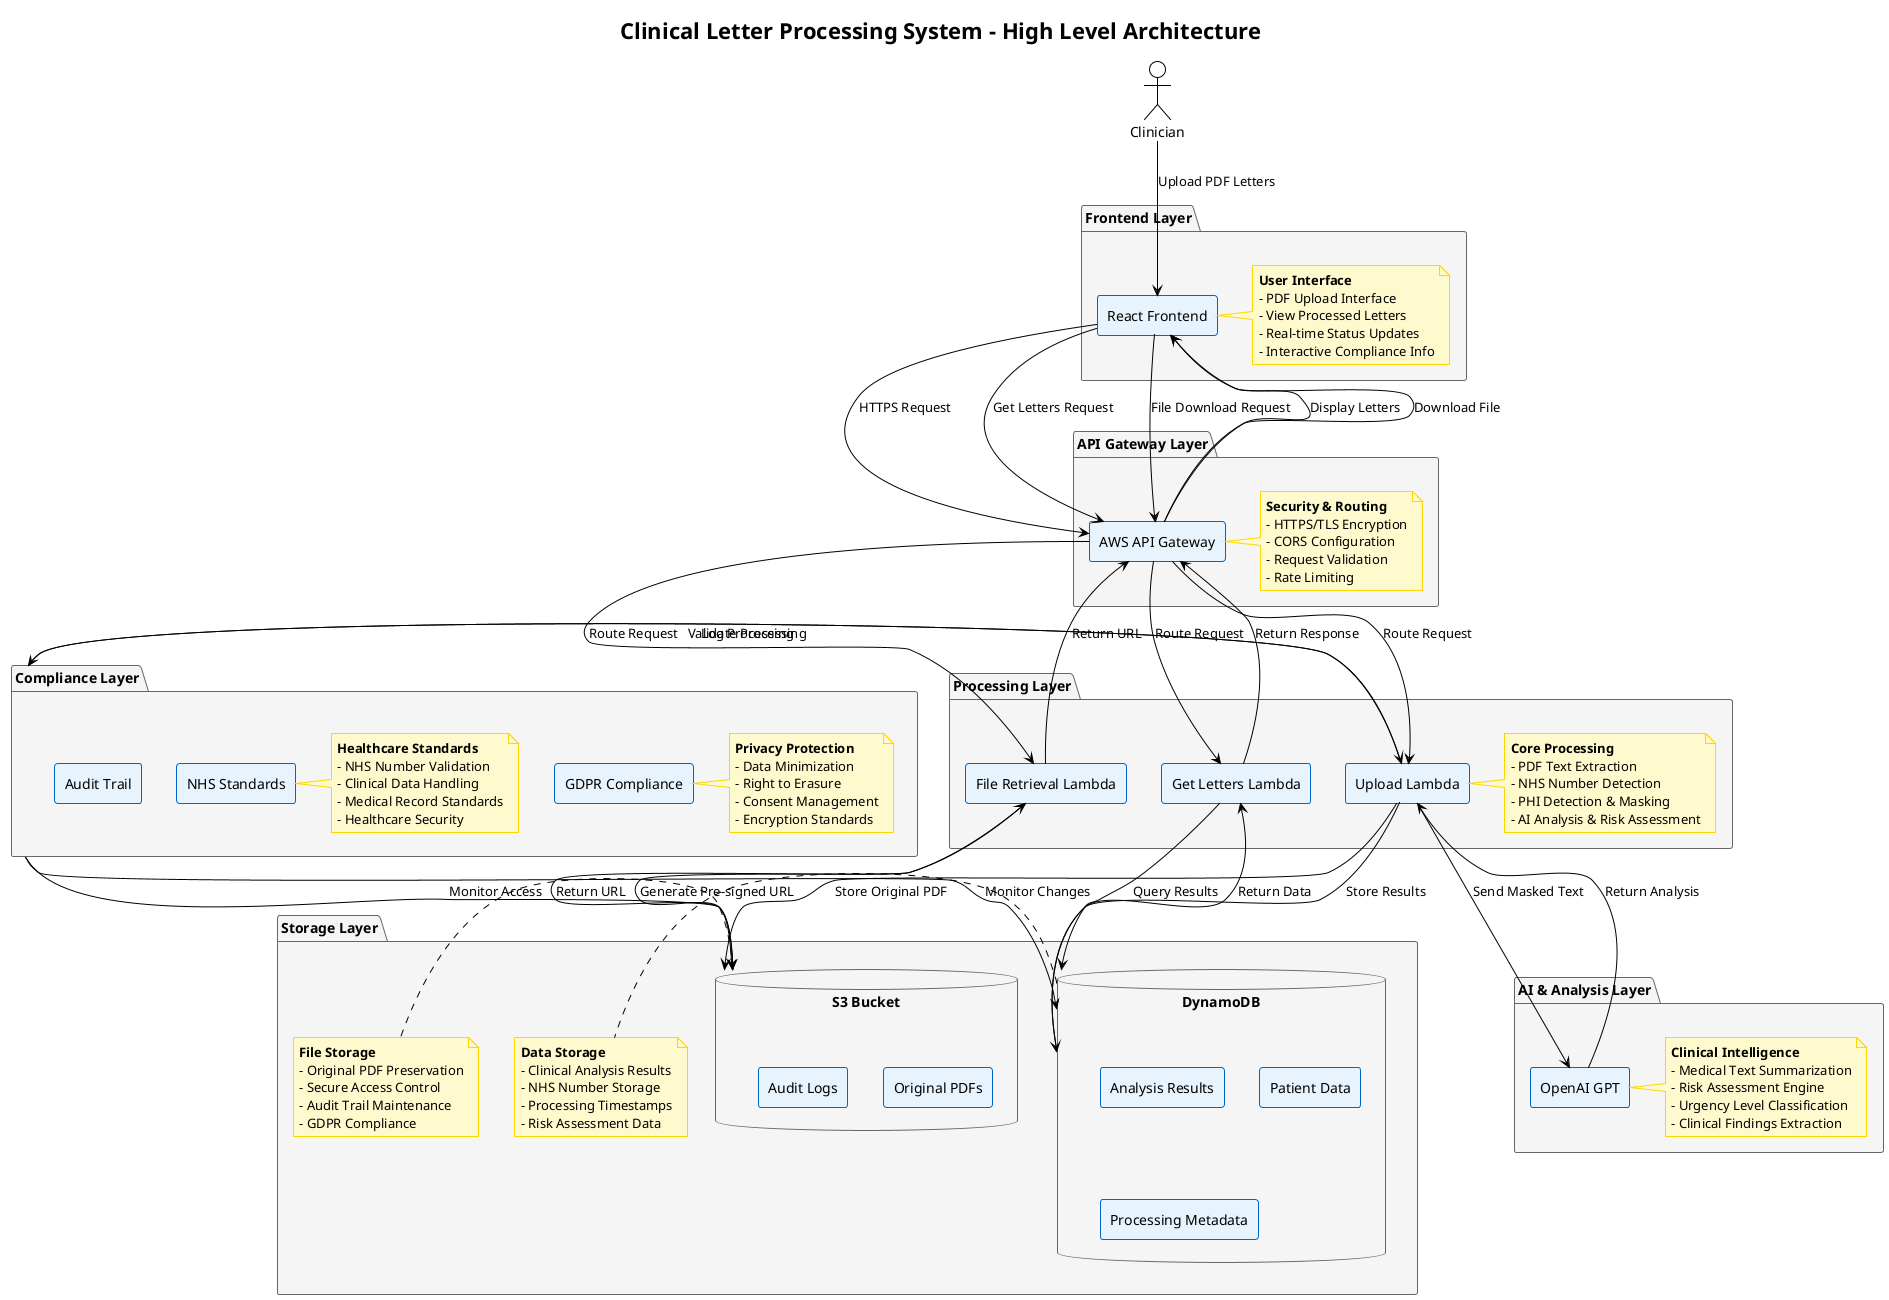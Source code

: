 @startuml Clinical Letter Processing System Architecture

!theme plain
skinparam backgroundColor #FFFFFF
skinparam componentStyle rectangle

title **Clinical Letter Processing System - High Level Architecture**

package "**Frontend Layer**" as Frontend {
    [React Frontend] as React
    note right of React
        **User Interface**
        - PDF Upload Interface
        - View Processed Letters
        - Real-time Status Updates
        - Interactive Compliance Info
    end note
}

package "**API Gateway Layer**" as Gateway {
    [AWS API Gateway] as APIGateway
    note right of APIGateway
        **Security & Routing**
        - HTTPS/TLS Encryption
        - CORS Configuration
        - Request Validation
        - Rate Limiting
    end note
}

package "**Processing Layer**" as Processing {
    [Upload Lambda] as UploadLambda
    [Get Letters Lambda] as GetLambda
    [File Retrieval Lambda] as FileLambda
    
    note right of UploadLambda
        **Core Processing**
        - PDF Text Extraction
        - NHS Number Detection
        - PHI Detection & Masking
        - AI Analysis & Risk Assessment
    end note
}

package "**AI & Analysis Layer**" as AI {
    [OpenAI GPT] as OpenAI
    note right of OpenAI
        **Clinical Intelligence**
        - Medical Text Summarization
        - Risk Assessment Engine
        - Urgency Level Classification
        - Clinical Findings Extraction
    end note
}

package "**Storage Layer**" as Storage {
    database "S3 Bucket" as S3 {
        [Original PDFs] as PDFs
        [Audit Logs] as AuditLogs
    }
    
    database "DynamoDB" as DynamoDB {
        [Analysis Results] as Results
        [Patient Data] as PatientData
        [Processing Metadata] as Metadata
    }
    
    note right of S3
        **File Storage**
        - Original PDF Preservation
        - Secure Access Control
        - Audit Trail Maintenance
        - GDPR Compliance
    end note
    
    note right of DynamoDB
        **Data Storage**
        - Clinical Analysis Results
        - NHS Number Storage
        - Processing Timestamps
        - Risk Assessment Data
    end note
}

package "**Compliance Layer**" as Compliance {
    [GDPR Compliance] as GDPR
    [NHS Standards] as NHS
    [Audit Trail] as Audit
    
    note right of GDPR
        **Privacy Protection**
        - Data Minimization
        - Right to Erasure
        - Consent Management
        - Encryption Standards
    end note
    
    note right of NHS
        **Healthcare Standards**
        - NHS Number Validation
        - Clinical Data Handling
        - Medical Record Standards
        - Healthcare Security
    end note
}

' Data Flow Connections
actor "Clinician" as User

User --> React : Upload PDF Letters
React --> APIGateway : HTTPS Request
APIGateway --> UploadLambda : Route Request
UploadLambda --> S3 : Store Original PDF
UploadLambda --> OpenAI : Send Masked Text
OpenAI --> UploadLambda : Return Analysis
UploadLambda --> DynamoDB : Store Results
UploadLambda --> Compliance : Log Processing

React --> APIGateway : Get Letters Request
APIGateway --> GetLambda : Route Request
GetLambda --> DynamoDB : Query Results
DynamoDB --> GetLambda : Return Data
GetLambda --> APIGateway : Return Response
APIGateway --> React : Display Letters

React --> APIGateway : File Download Request
APIGateway --> FileLambda : Route Request
FileLambda --> S3 : Generate Pre-signed URL
S3 --> FileLambda : Return URL
FileLambda --> APIGateway : Return URL
APIGateway --> React : Download File

' Compliance monitoring
Compliance --> S3 : Monitor Access
Compliance --> DynamoDB : Monitor Changes
Compliance --> UploadLambda : Validate Processing

' Styling
skinparam component {
    BackgroundColor #E8F4FD
    BorderColor #0066CC
}

skinparam database {
    BackgroundColor #F0F8FF
    BorderColor #0066CC
}

skinparam package {
    BackgroundColor #F5F5F5
    BorderColor #666666
}

skinparam note {
    BackgroundColor #FFFACD
    BorderColor #FFD700
}

@enduml
